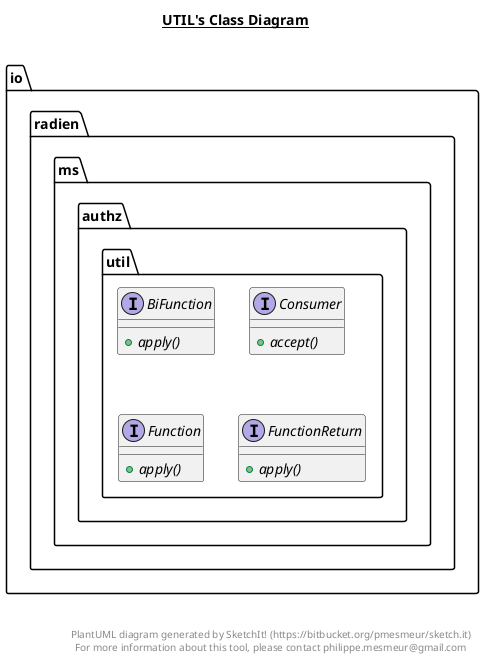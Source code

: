 @startuml

title __UTIL's Class Diagram__\n

  namespace io.radien.ms.authz.util {
    interface io.radien.ms.authz.util.BiFunction {
        {abstract} + apply()
    }
  }
  

  namespace io.radien.ms.authz.util {
    interface io.radien.ms.authz.util.Consumer {
        {abstract} + accept()
    }
  }
  

  namespace io.radien.ms.authz.util {
    interface io.radien.ms.authz.util.Function {
        {abstract} + apply()
    }
  }
  

  namespace io.radien.ms.authz.util {
    interface io.radien.ms.authz.util.FunctionReturn {
        {abstract} + apply()
    }
  }
  



right footer


PlantUML diagram generated by SketchIt! (https://bitbucket.org/pmesmeur/sketch.it)
For more information about this tool, please contact philippe.mesmeur@gmail.com
endfooter

@enduml
